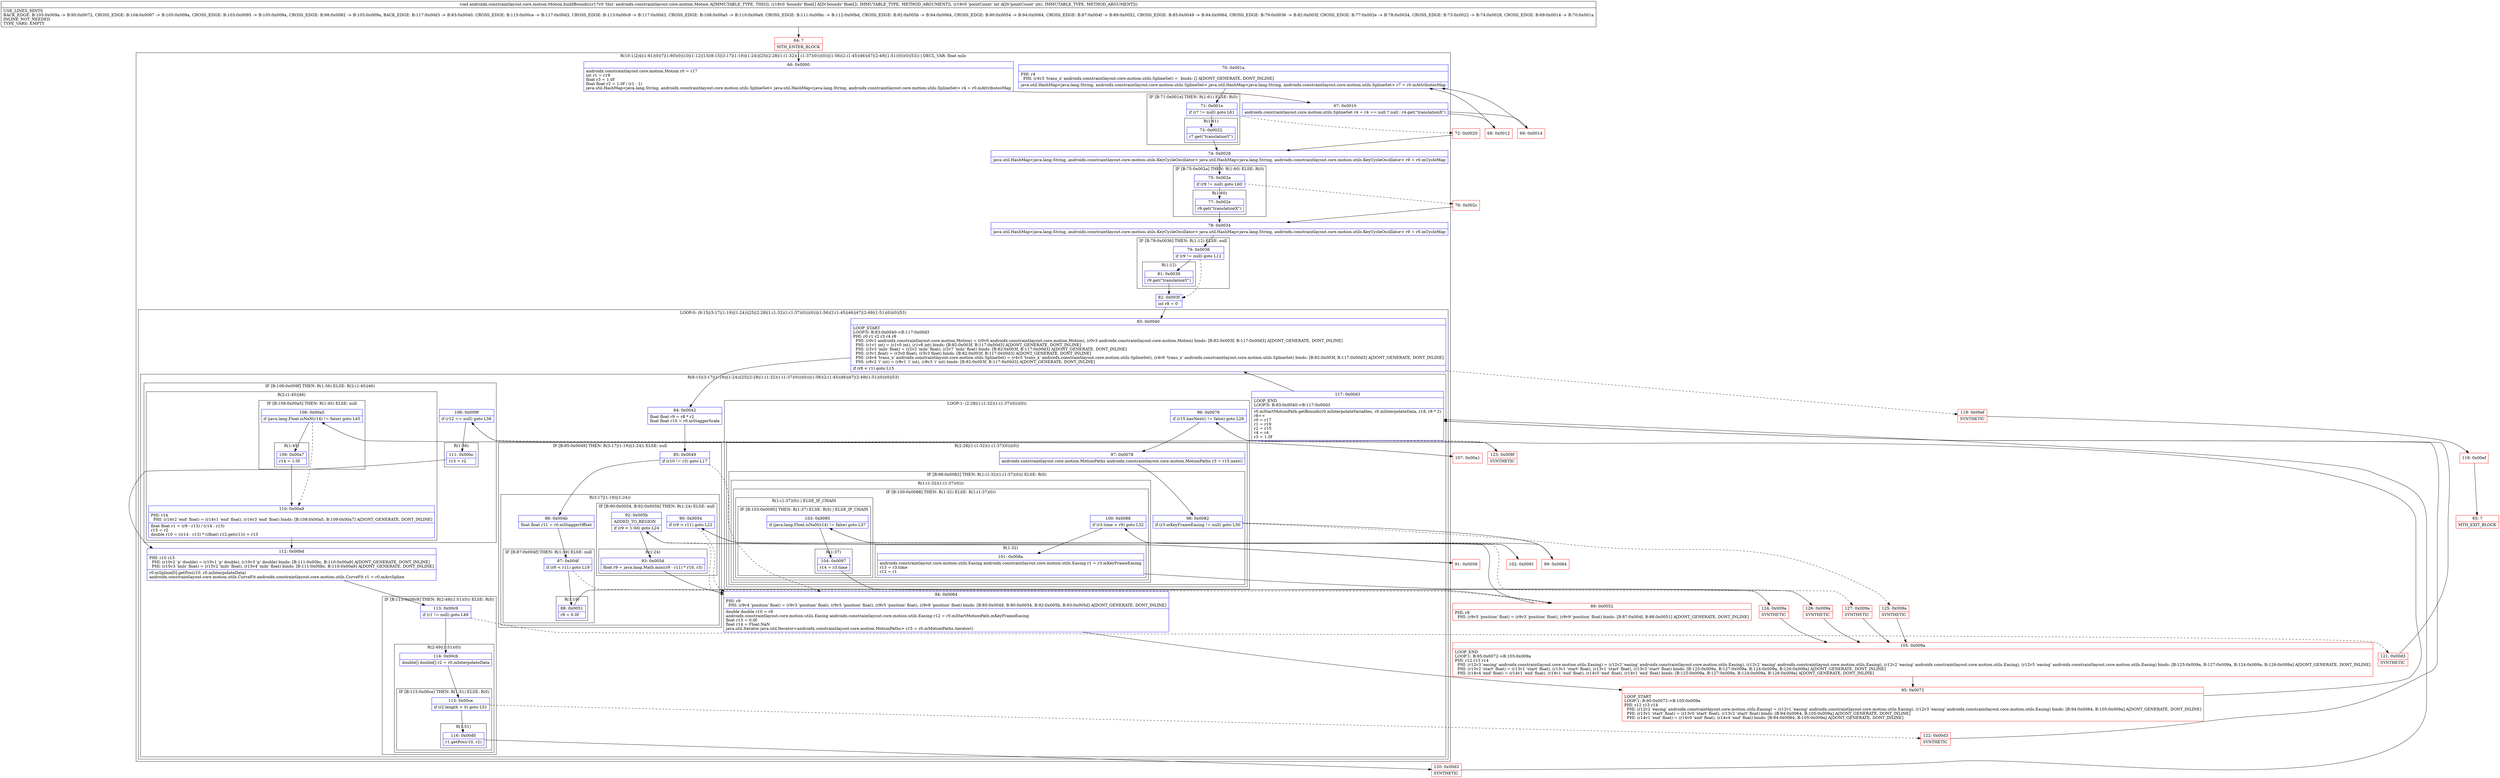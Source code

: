 digraph "CFG forandroidx.constraintlayout.core.motion.Motion.buildBounds([FI)V" {
subgraph cluster_Region_1451335761 {
label = "R(10:1|2|4|(1:61)(0)|7|(1:60)(0)|10|(1:12)|13|(8:15|(3:17|(1:19)|(1:24))|25|(2:28|(1:(1:32)(1:(1:37)(0)))(0))|(1:56)(2:(1:45)|46)|47|(2:49|(1:51)(0))(0)|53)) | DECL_VAR: float mils\l";
node [shape=record,color=blue];
Node_66 [shape=record,label="{66\:\ 0x0000|androidx.constraintlayout.core.motion.Motion r0 = r17\lint r1 = r19\lfloat r3 = 1.0f\lfloat float r2 = 1.0f \/ (r1 \- 1)\ljava.util.HashMap\<java.lang.String, androidx.constraintlayout.core.motion.utils.SplineSet\> java.util.HashMap\<java.lang.String, androidx.constraintlayout.core.motion.utils.SplineSet\> r4 = r0.mAttributesMap\l}"];
Node_67 [shape=record,label="{67\:\ 0x0010|androidx.constraintlayout.core.motion.utils.SplineSet r4 = r4 == null ? null : r4.get(\"translationX\")\l}"];
Node_70 [shape=record,label="{70\:\ 0x001a|PHI: r4 \l  PHI: (r4v3 'trans_x' androidx.constraintlayout.core.motion.utils.SplineSet) =  binds: [] A[DONT_GENERATE, DONT_INLINE]\l|java.util.HashMap\<java.lang.String, androidx.constraintlayout.core.motion.utils.SplineSet\> java.util.HashMap\<java.lang.String, androidx.constraintlayout.core.motion.utils.SplineSet\> r7 = r0.mAttributesMap\l}"];
subgraph cluster_IfRegion_260798149 {
label = "IF [B:71:0x001e] THEN: R(1:61) ELSE: R(0)";
node [shape=record,color=blue];
Node_71 [shape=record,label="{71\:\ 0x001e|if (r7 != null) goto L61\l}"];
subgraph cluster_Region_1797498469 {
label = "R(1:61)";
node [shape=record,color=blue];
Node_73 [shape=record,label="{73\:\ 0x0022|r7.get(\"translationY\")\l}"];
}
subgraph cluster_Region_1817198825 {
label = "R(0)";
node [shape=record,color=blue];
}
}
Node_74 [shape=record,label="{74\:\ 0x0028|java.util.HashMap\<java.lang.String, androidx.constraintlayout.core.motion.utils.KeyCycleOscillator\> java.util.HashMap\<java.lang.String, androidx.constraintlayout.core.motion.utils.KeyCycleOscillator\> r9 = r0.mCycleMap\l}"];
subgraph cluster_IfRegion_152562604 {
label = "IF [B:75:0x002a] THEN: R(1:60) ELSE: R(0)";
node [shape=record,color=blue];
Node_75 [shape=record,label="{75\:\ 0x002a|if (r9 != null) goto L60\l}"];
subgraph cluster_Region_568107093 {
label = "R(1:60)";
node [shape=record,color=blue];
Node_77 [shape=record,label="{77\:\ 0x002e|r9.get(\"translationX\")\l}"];
}
subgraph cluster_Region_580455726 {
label = "R(0)";
node [shape=record,color=blue];
}
}
Node_78 [shape=record,label="{78\:\ 0x0034|java.util.HashMap\<java.lang.String, androidx.constraintlayout.core.motion.utils.KeyCycleOscillator\> java.util.HashMap\<java.lang.String, androidx.constraintlayout.core.motion.utils.KeyCycleOscillator\> r9 = r0.mCycleMap\l}"];
subgraph cluster_IfRegion_1974847477 {
label = "IF [B:79:0x0036] THEN: R(1:12) ELSE: null";
node [shape=record,color=blue];
Node_79 [shape=record,label="{79\:\ 0x0036|if (r9 != null) goto L12\l}"];
subgraph cluster_Region_64182184 {
label = "R(1:12)";
node [shape=record,color=blue];
Node_81 [shape=record,label="{81\:\ 0x0039|r9.get(\"translationY\")\l}"];
}
}
Node_82 [shape=record,label="{82\:\ 0x003f|int r8 = 0\l}"];
subgraph cluster_LoopRegion_1282129451 {
label = "LOOP:0: (8:15|(3:17|(1:19)|(1:24))|25|(2:28|(1:(1:32)(1:(1:37)(0)))(0))|(1:56)(2:(1:45)|46)|47|(2:49|(1:51)(0))(0)|53)";
node [shape=record,color=blue];
Node_83 [shape=record,label="{83\:\ 0x0040|LOOP_START\lLOOP:0: B:83:0x0040\-\>B:117:0x00d3\lPHI: r0 r1 r2 r3 r4 r8 \l  PHI: (r0v1 androidx.constraintlayout.core.motion.Motion) = (r0v0 androidx.constraintlayout.core.motion.Motion), (r0v3 androidx.constraintlayout.core.motion.Motion) binds: [B:82:0x003f, B:117:0x00d3] A[DONT_GENERATE, DONT_INLINE]\l  PHI: (r1v1 int) = (r1v0 int), (r1v6 int) binds: [B:82:0x003f, B:117:0x00d3] A[DONT_GENERATE, DONT_INLINE]\l  PHI: (r2v3 'mils' float) = (r2v2 'mils' float), (r2v7 'mils' float) binds: [B:82:0x003f, B:117:0x00d3] A[DONT_GENERATE, DONT_INLINE]\l  PHI: (r3v1 float) = (r3v0 float), (r3v3 float) binds: [B:82:0x003f, B:117:0x00d3] A[DONT_GENERATE, DONT_INLINE]\l  PHI: (r4v4 'trans_x' androidx.constraintlayout.core.motion.utils.SplineSet) = (r4v3 'trans_x' androidx.constraintlayout.core.motion.utils.SplineSet), (r4v6 'trans_x' androidx.constraintlayout.core.motion.utils.SplineSet) binds: [B:82:0x003f, B:117:0x00d3] A[DONT_GENERATE, DONT_INLINE]\l  PHI: (r8v2 'i' int) = (r8v1 'i' int), (r8v3 'i' int) binds: [B:82:0x003f, B:117:0x00d3] A[DONT_GENERATE, DONT_INLINE]\l|if (r8 \< r1) goto L15\l}"];
subgraph cluster_Region_1186042114 {
label = "R(8:15|(3:17|(1:19)|(1:24))|25|(2:28|(1:(1:32)(1:(1:37)(0)))(0))|(1:56)(2:(1:45)|46)|47|(2:49|(1:51)(0))(0)|53)";
node [shape=record,color=blue];
Node_84 [shape=record,label="{84\:\ 0x0042|float float r9 = r8 * r2\lfloat float r10 = r0.mStaggerScale\l}"];
subgraph cluster_IfRegion_102240037 {
label = "IF [B:85:0x0049] THEN: R(3:17|(1:19)|(1:24)) ELSE: null";
node [shape=record,color=blue];
Node_85 [shape=record,label="{85\:\ 0x0049|if (r10 != r3) goto L17\l}"];
subgraph cluster_Region_1145218487 {
label = "R(3:17|(1:19)|(1:24))";
node [shape=record,color=blue];
Node_86 [shape=record,label="{86\:\ 0x004b|float float r11 = r0.mStaggerOffset\l}"];
subgraph cluster_IfRegion_1907705373 {
label = "IF [B:87:0x004f] THEN: R(1:19) ELSE: null";
node [shape=record,color=blue];
Node_87 [shape=record,label="{87\:\ 0x004f|if (r9 \< r11) goto L19\l}"];
subgraph cluster_Region_900699893 {
label = "R(1:19)";
node [shape=record,color=blue];
Node_88 [shape=record,label="{88\:\ 0x0051|r9 = 0.0f\l}"];
}
}
subgraph cluster_IfRegion_856932690 {
label = "IF [B:90:0x0054, B:92:0x005b] THEN: R(1:24) ELSE: null";
node [shape=record,color=blue];
Node_90 [shape=record,label="{90\:\ 0x0054|if (r9 \> r11) goto L22\l}"];
Node_92 [shape=record,label="{92\:\ 0x005b|ADDED_TO_REGION\l|if (r9 \< 1.0d) goto L24\l}"];
subgraph cluster_Region_1462140236 {
label = "R(1:24)";
node [shape=record,color=blue];
Node_93 [shape=record,label="{93\:\ 0x005d|float r9 = java.lang.Math.min((r9 \- r11) * r10, r3)\l}"];
}
}
}
}
Node_94 [shape=record,label="{94\:\ 0x0064|PHI: r9 \l  PHI: (r9v4 'position' float) = (r9v3 'position' float), (r9v5 'position' float), (r9v5 'position' float), (r9v8 'position' float) binds: [B:85:0x0049, B:90:0x0054, B:92:0x005b, B:93:0x005d] A[DONT_GENERATE, DONT_INLINE]\l|double double r10 = r9\landroidx.constraintlayout.core.motion.utils.Easing androidx.constraintlayout.core.motion.utils.Easing r12 = r0.mStartMotionPath.mKeyFrameEasing\lfloat r13 = 0.0f\lfloat r14 = Float.NaN\ljava.util.Iterator java.util.Iterator\<androidx.constraintlayout.core.motion.MotionPaths\> r15 = r0.mMotionPaths.iterator()\l}"];
subgraph cluster_LoopRegion_640168168 {
label = "LOOP:1: (2:28|(1:(1:32)(1:(1:37)(0)))(0))";
node [shape=record,color=blue];
Node_96 [shape=record,label="{96\:\ 0x0076|if (r15.hasNext() != false) goto L28\l}"];
subgraph cluster_Region_983353513 {
label = "R(2:28|(1:(1:32)(1:(1:37)(0)))(0))";
node [shape=record,color=blue];
Node_97 [shape=record,label="{97\:\ 0x0078|androidx.constraintlayout.core.motion.MotionPaths androidx.constraintlayout.core.motion.MotionPaths r3 = r15.next()\l}"];
subgraph cluster_IfRegion_1365796600 {
label = "IF [B:98:0x0082] THEN: R(1:(1:32)(1:(1:37)(0))) ELSE: R(0)";
node [shape=record,color=blue];
Node_98 [shape=record,label="{98\:\ 0x0082|if (r3.mKeyFrameEasing != null) goto L30\l}"];
subgraph cluster_Region_932246708 {
label = "R(1:(1:32)(1:(1:37)(0)))";
node [shape=record,color=blue];
subgraph cluster_IfRegion_719633841 {
label = "IF [B:100:0x0088] THEN: R(1:32) ELSE: R(1:(1:37)(0))";
node [shape=record,color=blue];
Node_100 [shape=record,label="{100\:\ 0x0088|if (r3.time \< r9) goto L32\l}"];
subgraph cluster_Region_563922176 {
label = "R(1:32)";
node [shape=record,color=blue];
Node_101 [shape=record,label="{101\:\ 0x008a|androidx.constraintlayout.core.motion.utils.Easing androidx.constraintlayout.core.motion.utils.Easing r1 = r3.mKeyFrameEasing\lr13 = r3.time\lr12 = r1\l}"];
}
subgraph cluster_Region_1735100424 {
label = "R(1:(1:37)(0)) | ELSE_IF_CHAIN\l";
node [shape=record,color=blue];
subgraph cluster_IfRegion_696072404 {
label = "IF [B:103:0x0095] THEN: R(1:37) ELSE: R(0) | ELSE_IF_CHAIN\l";
node [shape=record,color=blue];
Node_103 [shape=record,label="{103\:\ 0x0095|if (java.lang.Float.isNaN(r14) != false) goto L37\l}"];
subgraph cluster_Region_1854817472 {
label = "R(1:37)";
node [shape=record,color=blue];
Node_104 [shape=record,label="{104\:\ 0x0097|r14 = r3.time\l}"];
}
subgraph cluster_Region_164813572 {
label = "R(0)";
node [shape=record,color=blue];
}
}
}
}
}
subgraph cluster_Region_1674069869 {
label = "R(0)";
node [shape=record,color=blue];
}
}
}
}
subgraph cluster_IfRegion_781905335 {
label = "IF [B:106:0x009f] THEN: R(1:56) ELSE: R(2:(1:45)|46)";
node [shape=record,color=blue];
Node_106 [shape=record,label="{106\:\ 0x009f|if (r12 == null) goto L56\l}"];
subgraph cluster_Region_1487359547 {
label = "R(1:56)";
node [shape=record,color=blue];
Node_111 [shape=record,label="{111\:\ 0x00bc|r15 = r2\l}"];
}
subgraph cluster_Region_1227631074 {
label = "R(2:(1:45)|46)";
node [shape=record,color=blue];
subgraph cluster_IfRegion_1358143257 {
label = "IF [B:108:0x00a5] THEN: R(1:45) ELSE: null";
node [shape=record,color=blue];
Node_108 [shape=record,label="{108\:\ 0x00a5|if (java.lang.Float.isNaN(r14) != false) goto L45\l}"];
subgraph cluster_Region_61780071 {
label = "R(1:45)";
node [shape=record,color=blue];
Node_109 [shape=record,label="{109\:\ 0x00a7|r14 = 1.0f\l}"];
}
}
Node_110 [shape=record,label="{110\:\ 0x00a9|PHI: r14 \l  PHI: (r14v2 'end' float) = (r14v1 'end' float), (r14v3 'end' float) binds: [B:108:0x00a5, B:109:0x00a7] A[DONT_GENERATE, DONT_INLINE]\l|float float r1 = (r9 \- r13) \/ (r14 \- r13)\lr15 = r2\ldouble r10 = ((r14 \- r13) * ((float) r12.get(r1))) + r13\l}"];
}
}
Node_112 [shape=record,label="{112\:\ 0x00bd|PHI: r10 r15 \l  PHI: (r10v2 'p' double) = (r10v1 'p' double), (r10v3 'p' double) binds: [B:111:0x00bc, B:110:0x00a9] A[DONT_GENERATE, DONT_INLINE]\l  PHI: (r15v3 'mils' float) = (r15v2 'mils' float), (r15v4 'mils' float) binds: [B:111:0x00bc, B:110:0x00a9] A[DONT_GENERATE, DONT_INLINE]\l|r0.mSpline[0].getPos(r10, r0.mInterpolateData)\landroidx.constraintlayout.core.motion.utils.CurveFit androidx.constraintlayout.core.motion.utils.CurveFit r1 = r0.mArcSpline\l}"];
subgraph cluster_IfRegion_2062023862 {
label = "IF [B:113:0x00c9] THEN: R(2:49|(1:51)(0)) ELSE: R(0)";
node [shape=record,color=blue];
Node_113 [shape=record,label="{113\:\ 0x00c9|if (r1 != null) goto L49\l}"];
subgraph cluster_Region_397612964 {
label = "R(2:49|(1:51)(0))";
node [shape=record,color=blue];
Node_114 [shape=record,label="{114\:\ 0x00cb|double[] double[] r2 = r0.mInterpolateData\l}"];
subgraph cluster_IfRegion_908111780 {
label = "IF [B:115:0x00ce] THEN: R(1:51) ELSE: R(0)";
node [shape=record,color=blue];
Node_115 [shape=record,label="{115\:\ 0x00ce|if (r2.length \> 0) goto L51\l}"];
subgraph cluster_Region_2051207675 {
label = "R(1:51)";
node [shape=record,color=blue];
Node_116 [shape=record,label="{116\:\ 0x00d0|r1.getPos(r10, r2)\l}"];
}
subgraph cluster_Region_1405954804 {
label = "R(0)";
node [shape=record,color=blue];
}
}
}
subgraph cluster_Region_1759363917 {
label = "R(0)";
node [shape=record,color=blue];
}
}
Node_117 [shape=record,label="{117\:\ 0x00d3|LOOP_END\lLOOP:0: B:83:0x0040\-\>B:117:0x00d3\l|r0.mStartMotionPath.getBounds(r0.mInterpolateVariables, r0.mInterpolateData, r18, r8 * 2)\lr8++\lr0 = r17\lr1 = r19\lr2 = r15\lr4 = r4\lr3 = 1.0f\l}"];
}
}
}
Node_64 [shape=record,color=red,label="{64\:\ ?|MTH_ENTER_BLOCK\l}"];
Node_68 [shape=record,color=red,label="{68\:\ 0x0012}"];
Node_72 [shape=record,color=red,label="{72\:\ 0x0020}"];
Node_76 [shape=record,color=red,label="{76\:\ 0x002c}"];
Node_89 [shape=record,color=red,label="{89\:\ 0x0052|PHI: r9 \l  PHI: (r9v5 'position' float) = (r9v3 'position' float), (r9v9 'position' float) binds: [B:87:0x004f, B:88:0x0051] A[DONT_GENERATE, DONT_INLINE]\l}"];
Node_91 [shape=record,color=red,label="{91\:\ 0x0056}"];
Node_95 [shape=record,color=red,label="{95\:\ 0x0072|LOOP_START\lLOOP:1: B:95:0x0072\-\>B:105:0x009a\lPHI: r12 r13 r14 \l  PHI: (r12v2 'easing' androidx.constraintlayout.core.motion.utils.Easing) = (r12v1 'easing' androidx.constraintlayout.core.motion.utils.Easing), (r12v3 'easing' androidx.constraintlayout.core.motion.utils.Easing) binds: [B:94:0x0064, B:105:0x009a] A[DONT_GENERATE, DONT_INLINE]\l  PHI: (r13v1 'start' float) = (r13v0 'start' float), (r13v2 'start' float) binds: [B:94:0x0064, B:105:0x009a] A[DONT_GENERATE, DONT_INLINE]\l  PHI: (r14v1 'end' float) = (r14v0 'end' float), (r14v4 'end' float) binds: [B:94:0x0064, B:105:0x009a] A[DONT_GENERATE, DONT_INLINE]\l}"];
Node_99 [shape=record,color=red,label="{99\:\ 0x0084}"];
Node_126 [shape=record,color=red,label="{126\:\ 0x009a|SYNTHETIC\l}"];
Node_105 [shape=record,color=red,label="{105\:\ 0x009a|LOOP_END\lLOOP:1: B:95:0x0072\-\>B:105:0x009a\lPHI: r12 r13 r14 \l  PHI: (r12v3 'easing' androidx.constraintlayout.core.motion.utils.Easing) = (r12v2 'easing' androidx.constraintlayout.core.motion.utils.Easing), (r12v2 'easing' androidx.constraintlayout.core.motion.utils.Easing), (r12v2 'easing' androidx.constraintlayout.core.motion.utils.Easing), (r12v5 'easing' androidx.constraintlayout.core.motion.utils.Easing) binds: [B:125:0x009a, B:127:0x009a, B:124:0x009a, B:126:0x009a] A[DONT_GENERATE, DONT_INLINE]\l  PHI: (r13v2 'start' float) = (r13v1 'start' float), (r13v1 'start' float), (r13v1 'start' float), (r13v3 'start' float) binds: [B:125:0x009a, B:127:0x009a, B:124:0x009a, B:126:0x009a] A[DONT_GENERATE, DONT_INLINE]\l  PHI: (r14v4 'end' float) = (r14v1 'end' float), (r14v1 'end' float), (r14v5 'end' float), (r14v1 'end' float) binds: [B:125:0x009a, B:127:0x009a, B:124:0x009a, B:126:0x009a] A[DONT_GENERATE, DONT_INLINE]\l}"];
Node_102 [shape=record,color=red,label="{102\:\ 0x0091}"];
Node_124 [shape=record,color=red,label="{124\:\ 0x009a|SYNTHETIC\l}"];
Node_127 [shape=record,color=red,label="{127\:\ 0x009a|SYNTHETIC\l}"];
Node_125 [shape=record,color=red,label="{125\:\ 0x009a|SYNTHETIC\l}"];
Node_123 [shape=record,color=red,label="{123\:\ 0x009f|SYNTHETIC\l}"];
Node_107 [shape=record,color=red,label="{107\:\ 0x00a1}"];
Node_120 [shape=record,color=red,label="{120\:\ 0x00d3|SYNTHETIC\l}"];
Node_122 [shape=record,color=red,label="{122\:\ 0x00d3|SYNTHETIC\l}"];
Node_121 [shape=record,color=red,label="{121\:\ 0x00d3|SYNTHETIC\l}"];
Node_119 [shape=record,color=red,label="{119\:\ 0x00ef|SYNTHETIC\l}"];
Node_118 [shape=record,color=red,label="{118\:\ 0x00ef}"];
Node_65 [shape=record,color=red,label="{65\:\ ?|MTH_EXIT_BLOCK\l}"];
Node_69 [shape=record,color=red,label="{69\:\ 0x0014}"];
MethodNode[shape=record,label="{void androidx.constraintlayout.core.motion.Motion.buildBounds((r17v0 'this' androidx.constraintlayout.core.motion.Motion A[IMMUTABLE_TYPE, THIS]), (r18v0 'bounds' float[] A[D('bounds' float[]), IMMUTABLE_TYPE, METHOD_ARGUMENT]), (r19v0 'pointCount' int A[D('pointCount' int), IMMUTABLE_TYPE, METHOD_ARGUMENT]))  | USE_LINES_HINTS\lBACK_EDGE: B:105:0x009a \-\> B:95:0x0072, CROSS_EDGE: B:104:0x0097 \-\> B:105:0x009a, CROSS_EDGE: B:103:0x0095 \-\> B:105:0x009a, CROSS_EDGE: B:98:0x0082 \-\> B:105:0x009a, BACK_EDGE: B:117:0x00d3 \-\> B:83:0x0040, CROSS_EDGE: B:115:0x00ce \-\> B:117:0x00d3, CROSS_EDGE: B:113:0x00c9 \-\> B:117:0x00d3, CROSS_EDGE: B:108:0x00a5 \-\> B:110:0x00a9, CROSS_EDGE: B:111:0x00bc \-\> B:112:0x00bd, CROSS_EDGE: B:92:0x005b \-\> B:94:0x0064, CROSS_EDGE: B:90:0x0054 \-\> B:94:0x0064, CROSS_EDGE: B:87:0x004f \-\> B:89:0x0052, CROSS_EDGE: B:85:0x0049 \-\> B:94:0x0064, CROSS_EDGE: B:79:0x0036 \-\> B:82:0x003f, CROSS_EDGE: B:77:0x002e \-\> B:78:0x0034, CROSS_EDGE: B:73:0x0022 \-\> B:74:0x0028, CROSS_EDGE: B:69:0x0014 \-\> B:70:0x001a\lINLINE_NOT_NEEDED\lTYPE_VARS: EMPTY\l}"];
MethodNode -> Node_64;Node_66 -> Node_67;
Node_67 -> Node_68;
Node_67 -> Node_69;
Node_70 -> Node_71;
Node_71 -> Node_72[style=dashed];
Node_71 -> Node_73;
Node_73 -> Node_74;
Node_74 -> Node_75;
Node_75 -> Node_76[style=dashed];
Node_75 -> Node_77;
Node_77 -> Node_78;
Node_78 -> Node_79;
Node_79 -> Node_81;
Node_79 -> Node_82[style=dashed];
Node_81 -> Node_82;
Node_82 -> Node_83;
Node_83 -> Node_84;
Node_83 -> Node_119[style=dashed];
Node_84 -> Node_85;
Node_85 -> Node_86;
Node_85 -> Node_94[style=dashed];
Node_86 -> Node_87;
Node_87 -> Node_88;
Node_87 -> Node_89[style=dashed];
Node_88 -> Node_89;
Node_90 -> Node_91;
Node_90 -> Node_94[style=dashed];
Node_92 -> Node_93;
Node_92 -> Node_94[style=dashed];
Node_93 -> Node_94;
Node_94 -> Node_95;
Node_96 -> Node_97;
Node_96 -> Node_123[style=dashed];
Node_97 -> Node_98;
Node_98 -> Node_99;
Node_98 -> Node_125[style=dashed];
Node_100 -> Node_101;
Node_100 -> Node_102[style=dashed];
Node_101 -> Node_126;
Node_103 -> Node_104;
Node_103 -> Node_127[style=dashed];
Node_104 -> Node_124;
Node_106 -> Node_107[style=dashed];
Node_106 -> Node_111;
Node_111 -> Node_112;
Node_108 -> Node_109;
Node_108 -> Node_110[style=dashed];
Node_109 -> Node_110;
Node_110 -> Node_112;
Node_112 -> Node_113;
Node_113 -> Node_114;
Node_113 -> Node_121[style=dashed];
Node_114 -> Node_115;
Node_115 -> Node_116;
Node_115 -> Node_122[style=dashed];
Node_116 -> Node_120;
Node_117 -> Node_83;
Node_64 -> Node_66;
Node_68 -> Node_70;
Node_72 -> Node_74;
Node_76 -> Node_78;
Node_89 -> Node_90;
Node_91 -> Node_92;
Node_95 -> Node_96;
Node_99 -> Node_100;
Node_126 -> Node_105;
Node_105 -> Node_95;
Node_102 -> Node_103;
Node_124 -> Node_105;
Node_127 -> Node_105;
Node_125 -> Node_105;
Node_123 -> Node_106;
Node_107 -> Node_108;
Node_120 -> Node_117;
Node_122 -> Node_117;
Node_121 -> Node_117;
Node_119 -> Node_118;
Node_118 -> Node_65;
Node_69 -> Node_70;
}

